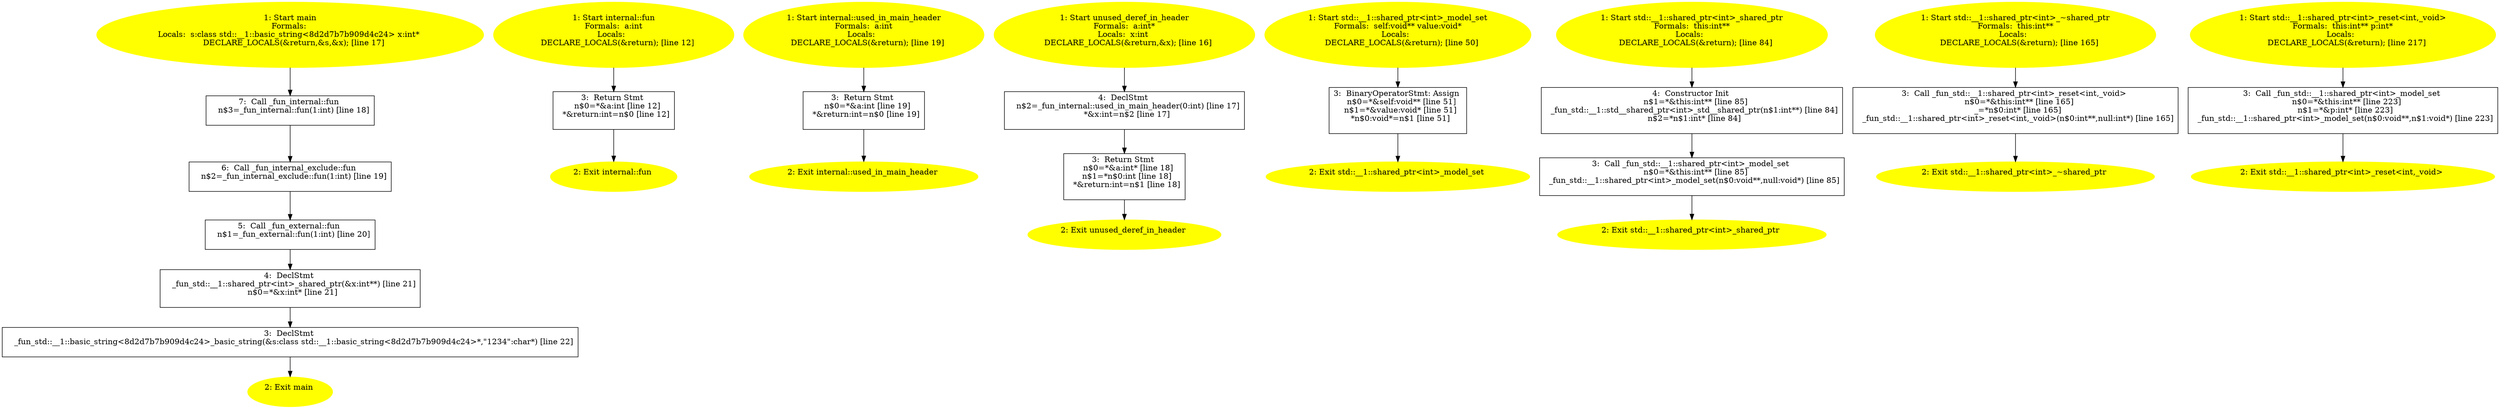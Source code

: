 /* @generated */
digraph iCFG {
"main.fad58de7366495db4650cfefac2fcd61_1" [label="1: Start main\nFormals: \nLocals:  s:class std::__1::basic_string<8d2d7b7b909d4c24> x:int* \n   DECLARE_LOCALS(&return,&s,&x); [line 17]\n " color=yellow style=filled]
	

	 "main.fad58de7366495db4650cfefac2fcd61_1" -> "main.fad58de7366495db4650cfefac2fcd61_7" ;
"main.fad58de7366495db4650cfefac2fcd61_2" [label="2: Exit main \n  " color=yellow style=filled]
	

"main.fad58de7366495db4650cfefac2fcd61_3" [label="3:  DeclStmt \n   _fun_std::__1::basic_string<8d2d7b7b909d4c24>_basic_string(&s:class std::__1::basic_string<8d2d7b7b909d4c24>*,\"1234\":char*) [line 22]\n " shape="box"]
	

	 "main.fad58de7366495db4650cfefac2fcd61_3" -> "main.fad58de7366495db4650cfefac2fcd61_2" ;
"main.fad58de7366495db4650cfefac2fcd61_4" [label="4:  DeclStmt \n   _fun_std::__1::shared_ptr<int>_shared_ptr(&x:int**) [line 21]\n  n$0=*&x:int* [line 21]\n " shape="box"]
	

	 "main.fad58de7366495db4650cfefac2fcd61_4" -> "main.fad58de7366495db4650cfefac2fcd61_3" ;
"main.fad58de7366495db4650cfefac2fcd61_5" [label="5:  Call _fun_external::fun \n   n$1=_fun_external::fun(1:int) [line 20]\n " shape="box"]
	

	 "main.fad58de7366495db4650cfefac2fcd61_5" -> "main.fad58de7366495db4650cfefac2fcd61_4" ;
"main.fad58de7366495db4650cfefac2fcd61_6" [label="6:  Call _fun_internal_exclude::fun \n   n$2=_fun_internal_exclude::fun(1:int) [line 19]\n " shape="box"]
	

	 "main.fad58de7366495db4650cfefac2fcd61_6" -> "main.fad58de7366495db4650cfefac2fcd61_5" ;
"main.fad58de7366495db4650cfefac2fcd61_7" [label="7:  Call _fun_internal::fun \n   n$3=_fun_internal::fun(1:int) [line 18]\n " shape="box"]
	

	 "main.fad58de7366495db4650cfefac2fcd61_7" -> "main.fad58de7366495db4650cfefac2fcd61_6" ;
"internal::fun{d41d8cd98f00b204e9800998ecf8427e_ZN8internal3funEi}.85135ab105a259368b1d7ebf1f3d3ac2_1" [label="1: Start internal::fun\nFormals:  a:int\nLocals:  \n   DECLARE_LOCALS(&return); [line 12]\n " color=yellow style=filled]
	

	 "internal::fun{d41d8cd98f00b204e9800998ecf8427e_ZN8internal3funEi}.85135ab105a259368b1d7ebf1f3d3ac2_1" -> "internal::fun{d41d8cd98f00b204e9800998ecf8427e_ZN8internal3funEi}.85135ab105a259368b1d7ebf1f3d3ac2_3" ;
"internal::fun{d41d8cd98f00b204e9800998ecf8427e_ZN8internal3funEi}.85135ab105a259368b1d7ebf1f3d3ac2_2" [label="2: Exit internal::fun \n  " color=yellow style=filled]
	

"internal::fun{d41d8cd98f00b204e9800998ecf8427e_ZN8internal3funEi}.85135ab105a259368b1d7ebf1f3d3ac2_3" [label="3:  Return Stmt \n   n$0=*&a:int [line 12]\n  *&return:int=n$0 [line 12]\n " shape="box"]
	

	 "internal::fun{d41d8cd98f00b204e9800998ecf8427e_ZN8internal3funEi}.85135ab105a259368b1d7ebf1f3d3ac2_3" -> "internal::fun{d41d8cd98f00b204e9800998ecf8427e_ZN8internal3funEi}.85135ab105a259368b1d7ebf1f3d3ac2_2" ;
"internal::used_in_main_header{d41d8cd98f00b204e9800998ecf8427e_ZN8internal19used_in_main_headerEi}.09c1faf931b185e882c0654aa991822d_1" [label="1: Start internal::used_in_main_header\nFormals:  a:int\nLocals:  \n   DECLARE_LOCALS(&return); [line 19]\n " color=yellow style=filled]
	

	 "internal::used_in_main_header{d41d8cd98f00b204e9800998ecf8427e_ZN8internal19used_in_main_headerEi}.09c1faf931b185e882c0654aa991822d_1" -> "internal::used_in_main_header{d41d8cd98f00b204e9800998ecf8427e_ZN8internal19used_in_main_headerEi}.09c1faf931b185e882c0654aa991822d_3" ;
"internal::used_in_main_header{d41d8cd98f00b204e9800998ecf8427e_ZN8internal19used_in_main_headerEi}.09c1faf931b185e882c0654aa991822d_2" [label="2: Exit internal::used_in_main_header \n  " color=yellow style=filled]
	

"internal::used_in_main_header{d41d8cd98f00b204e9800998ecf8427e_ZN8internal19used_in_main_headerEi}.09c1faf931b185e882c0654aa991822d_3" [label="3:  Return Stmt \n   n$0=*&a:int [line 19]\n  *&return:int=n$0 [line 19]\n " shape="box"]
	

	 "internal::used_in_main_header{d41d8cd98f00b204e9800998ecf8427e_ZN8internal19used_in_main_headerEi}.09c1faf931b185e882c0654aa991822d_3" -> "internal::used_in_main_header{d41d8cd98f00b204e9800998ecf8427e_ZN8internal19used_in_main_headerEi}.09c1faf931b185e882c0654aa991822d_2" ;
"unused_deref_in_header{d41d8cd98f00b204e9800998ecf8427e_Z22unused_deref_in_headerPi}.78f023ac84a54d52e15a570dccffee2c_1" [label="1: Start unused_deref_in_header\nFormals:  a:int*\nLocals:  x:int \n   DECLARE_LOCALS(&return,&x); [line 16]\n " color=yellow style=filled]
	

	 "unused_deref_in_header{d41d8cd98f00b204e9800998ecf8427e_Z22unused_deref_in_headerPi}.78f023ac84a54d52e15a570dccffee2c_1" -> "unused_deref_in_header{d41d8cd98f00b204e9800998ecf8427e_Z22unused_deref_in_headerPi}.78f023ac84a54d52e15a570dccffee2c_4" ;
"unused_deref_in_header{d41d8cd98f00b204e9800998ecf8427e_Z22unused_deref_in_headerPi}.78f023ac84a54d52e15a570dccffee2c_2" [label="2: Exit unused_deref_in_header \n  " color=yellow style=filled]
	

"unused_deref_in_header{d41d8cd98f00b204e9800998ecf8427e_Z22unused_deref_in_headerPi}.78f023ac84a54d52e15a570dccffee2c_3" [label="3:  Return Stmt \n   n$0=*&a:int* [line 18]\n  n$1=*n$0:int [line 18]\n  *&return:int=n$1 [line 18]\n " shape="box"]
	

	 "unused_deref_in_header{d41d8cd98f00b204e9800998ecf8427e_Z22unused_deref_in_headerPi}.78f023ac84a54d52e15a570dccffee2c_3" -> "unused_deref_in_header{d41d8cd98f00b204e9800998ecf8427e_Z22unused_deref_in_headerPi}.78f023ac84a54d52e15a570dccffee2c_2" ;
"unused_deref_in_header{d41d8cd98f00b204e9800998ecf8427e_Z22unused_deref_in_headerPi}.78f023ac84a54d52e15a570dccffee2c_4" [label="4:  DeclStmt \n   n$2=_fun_internal::used_in_main_header(0:int) [line 17]\n  *&x:int=n$2 [line 17]\n " shape="box"]
	

	 "unused_deref_in_header{d41d8cd98f00b204e9800998ecf8427e_Z22unused_deref_in_headerPi}.78f023ac84a54d52e15a570dccffee2c_4" -> "unused_deref_in_header{d41d8cd98f00b204e9800998ecf8427e_Z22unused_deref_in_headerPi}.78f023ac84a54d52e15a570dccffee2c_3" ;
"std::__1::shared_ptr<int>_model_set(_ZNSt3__110shared_ptrIiE9model_setEPPKvS3_).c02dbe299962364cf3c5255e9c8d287d_1" [label="1: Start std::__1::shared_ptr<int>_model_set\nFormals:  self:void** value:void*\nLocals:  \n   DECLARE_LOCALS(&return); [line 50]\n " color=yellow style=filled]
	

	 "std::__1::shared_ptr<int>_model_set(_ZNSt3__110shared_ptrIiE9model_setEPPKvS3_).c02dbe299962364cf3c5255e9c8d287d_1" -> "std::__1::shared_ptr<int>_model_set(_ZNSt3__110shared_ptrIiE9model_setEPPKvS3_).c02dbe299962364cf3c5255e9c8d287d_3" ;
"std::__1::shared_ptr<int>_model_set(_ZNSt3__110shared_ptrIiE9model_setEPPKvS3_).c02dbe299962364cf3c5255e9c8d287d_2" [label="2: Exit std::__1::shared_ptr<int>_model_set \n  " color=yellow style=filled]
	

"std::__1::shared_ptr<int>_model_set(_ZNSt3__110shared_ptrIiE9model_setEPPKvS3_).c02dbe299962364cf3c5255e9c8d287d_3" [label="3:  BinaryOperatorStmt: Assign \n   n$0=*&self:void** [line 51]\n  n$1=*&value:void* [line 51]\n  *n$0:void*=n$1 [line 51]\n " shape="box"]
	

	 "std::__1::shared_ptr<int>_model_set(_ZNSt3__110shared_ptrIiE9model_setEPPKvS3_).c02dbe299962364cf3c5255e9c8d287d_3" -> "std::__1::shared_ptr<int>_model_set(_ZNSt3__110shared_ptrIiE9model_setEPPKvS3_).c02dbe299962364cf3c5255e9c8d287d_2" ;
"std::__1::shared_ptr<int>_shared_ptr{_ZNSt3__110shared_ptrIiEC1Ev|constexpr}.be99763d4002918a1c3f3b37430d6542_1" [label="1: Start std::__1::shared_ptr<int>_shared_ptr\nFormals:  this:int**\nLocals:  \n   DECLARE_LOCALS(&return); [line 84]\n " color=yellow style=filled]
	

	 "std::__1::shared_ptr<int>_shared_ptr{_ZNSt3__110shared_ptrIiEC1Ev|constexpr}.be99763d4002918a1c3f3b37430d6542_1" -> "std::__1::shared_ptr<int>_shared_ptr{_ZNSt3__110shared_ptrIiEC1Ev|constexpr}.be99763d4002918a1c3f3b37430d6542_4" ;
"std::__1::shared_ptr<int>_shared_ptr{_ZNSt3__110shared_ptrIiEC1Ev|constexpr}.be99763d4002918a1c3f3b37430d6542_2" [label="2: Exit std::__1::shared_ptr<int>_shared_ptr \n  " color=yellow style=filled]
	

"std::__1::shared_ptr<int>_shared_ptr{_ZNSt3__110shared_ptrIiEC1Ev|constexpr}.be99763d4002918a1c3f3b37430d6542_3" [label="3:  Call _fun_std::__1::shared_ptr<int>_model_set \n   n$0=*&this:int** [line 85]\n  _fun_std::__1::shared_ptr<int>_model_set(n$0:void**,null:void*) [line 85]\n " shape="box"]
	

	 "std::__1::shared_ptr<int>_shared_ptr{_ZNSt3__110shared_ptrIiEC1Ev|constexpr}.be99763d4002918a1c3f3b37430d6542_3" -> "std::__1::shared_ptr<int>_shared_ptr{_ZNSt3__110shared_ptrIiEC1Ev|constexpr}.be99763d4002918a1c3f3b37430d6542_2" ;
"std::__1::shared_ptr<int>_shared_ptr{_ZNSt3__110shared_ptrIiEC1Ev|constexpr}.be99763d4002918a1c3f3b37430d6542_4" [label="4:  Constructor Init \n   n$1=*&this:int** [line 85]\n  _fun_std::__1::std__shared_ptr<int>_std__shared_ptr(n$1:int**) [line 84]\n  n$2=*n$1:int* [line 84]\n " shape="box"]
	

	 "std::__1::shared_ptr<int>_shared_ptr{_ZNSt3__110shared_ptrIiEC1Ev|constexpr}.be99763d4002918a1c3f3b37430d6542_4" -> "std::__1::shared_ptr<int>_shared_ptr{_ZNSt3__110shared_ptrIiEC1Ev|constexpr}.be99763d4002918a1c3f3b37430d6542_3" ;
"std::__1::shared_ptr<int>_~shared_ptr(_ZNSt3__110shared_ptrIiED0Ev).388e7f06faa2f498fd08f3d3c50ca31a_1" [label="1: Start std::__1::shared_ptr<int>_~shared_ptr\nFormals:  this:int**\nLocals:  \n   DECLARE_LOCALS(&return); [line 165]\n " color=yellow style=filled]
	

	 "std::__1::shared_ptr<int>_~shared_ptr(_ZNSt3__110shared_ptrIiED0Ev).388e7f06faa2f498fd08f3d3c50ca31a_1" -> "std::__1::shared_ptr<int>_~shared_ptr(_ZNSt3__110shared_ptrIiED0Ev).388e7f06faa2f498fd08f3d3c50ca31a_3" ;
"std::__1::shared_ptr<int>_~shared_ptr(_ZNSt3__110shared_ptrIiED0Ev).388e7f06faa2f498fd08f3d3c50ca31a_2" [label="2: Exit std::__1::shared_ptr<int>_~shared_ptr \n  " color=yellow style=filled]
	

"std::__1::shared_ptr<int>_~shared_ptr(_ZNSt3__110shared_ptrIiED0Ev).388e7f06faa2f498fd08f3d3c50ca31a_3" [label="3:  Call _fun_std::__1::shared_ptr<int>_reset<int,_void> \n   n$0=*&this:int** [line 165]\n  _=*n$0:int* [line 165]\n  _fun_std::__1::shared_ptr<int>_reset<int,_void>(n$0:int**,null:int*) [line 165]\n " shape="box"]
	

	 "std::__1::shared_ptr<int>_~shared_ptr(_ZNSt3__110shared_ptrIiED0Ev).388e7f06faa2f498fd08f3d3c50ca31a_3" -> "std::__1::shared_ptr<int>_~shared_ptr(_ZNSt3__110shared_ptrIiED0Ev).388e7f06faa2f498fd08f3d3c50ca31a_2" ;
"std::__1::shared_ptr<int>_reset<int,_void>(_ZNSt3__110shared_ptrIiE5resetIivEEvPT_).29e462552cba695192437aa4bfbf146e_1" [label="1: Start std::__1::shared_ptr<int>_reset<int,_void>\nFormals:  this:int** p:int*\nLocals:  \n   DECLARE_LOCALS(&return); [line 217]\n " color=yellow style=filled]
	

	 "std::__1::shared_ptr<int>_reset<int,_void>(_ZNSt3__110shared_ptrIiE5resetIivEEvPT_).29e462552cba695192437aa4bfbf146e_1" -> "std::__1::shared_ptr<int>_reset<int,_void>(_ZNSt3__110shared_ptrIiE5resetIivEEvPT_).29e462552cba695192437aa4bfbf146e_3" ;
"std::__1::shared_ptr<int>_reset<int,_void>(_ZNSt3__110shared_ptrIiE5resetIivEEvPT_).29e462552cba695192437aa4bfbf146e_2" [label="2: Exit std::__1::shared_ptr<int>_reset<int,_void> \n  " color=yellow style=filled]
	

"std::__1::shared_ptr<int>_reset<int,_void>(_ZNSt3__110shared_ptrIiE5resetIivEEvPT_).29e462552cba695192437aa4bfbf146e_3" [label="3:  Call _fun_std::__1::shared_ptr<int>_model_set \n   n$0=*&this:int** [line 223]\n  n$1=*&p:int* [line 223]\n  _fun_std::__1::shared_ptr<int>_model_set(n$0:void**,n$1:void*) [line 223]\n " shape="box"]
	

	 "std::__1::shared_ptr<int>_reset<int,_void>(_ZNSt3__110shared_ptrIiE5resetIivEEvPT_).29e462552cba695192437aa4bfbf146e_3" -> "std::__1::shared_ptr<int>_reset<int,_void>(_ZNSt3__110shared_ptrIiE5resetIivEEvPT_).29e462552cba695192437aa4bfbf146e_2" ;
}
